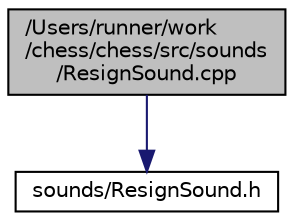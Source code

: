 digraph "/Users/runner/work/chess/chess/src/sounds/ResignSound.cpp"
{
 // LATEX_PDF_SIZE
  bgcolor="transparent";
  edge [fontname="Helvetica",fontsize="10",labelfontname="Helvetica",labelfontsize="10"];
  node [fontname="Helvetica",fontsize="10",shape=record];
  Node1 [label="/Users/runner/work\l/chess/chess/src/sounds\l/ResignSound.cpp",height=0.2,width=0.4,color="black", fillcolor="grey75", style="filled", fontcolor="black",tooltip=" "];
  Node1 -> Node2 [color="midnightblue",fontsize="10",style="solid",fontname="Helvetica"];
  Node2 [label="sounds/ResignSound.h",height=0.2,width=0.4,color="black",URL="$de/d40/ResignSound_8h.html",tooltip=" "];
}
